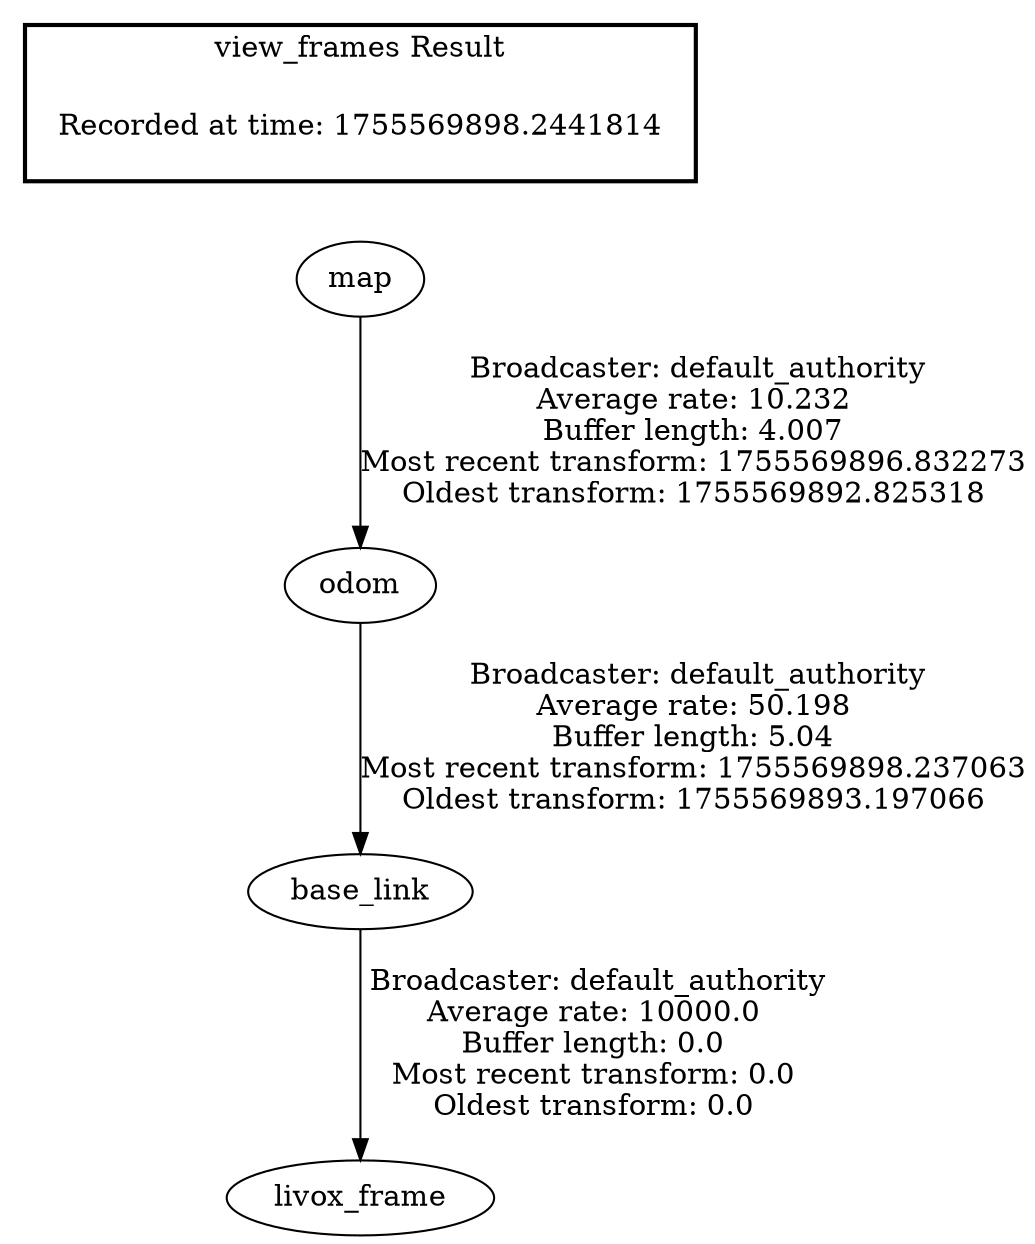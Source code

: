 digraph G {
"odom" -> "base_link"[label=" Broadcaster: default_authority\nAverage rate: 50.198\nBuffer length: 5.04\nMost recent transform: 1755569898.237063\nOldest transform: 1755569893.197066\n"];
"map" -> "odom"[label=" Broadcaster: default_authority\nAverage rate: 10.232\nBuffer length: 4.007\nMost recent transform: 1755569896.832273\nOldest transform: 1755569892.825318\n"];
"base_link" -> "livox_frame"[label=" Broadcaster: default_authority\nAverage rate: 10000.0\nBuffer length: 0.0\nMost recent transform: 0.0\nOldest transform: 0.0\n"];
edge [style=invis];
 subgraph cluster_legend { style=bold; color=black; label ="view_frames Result";
"Recorded at time: 1755569898.2441814"[ shape=plaintext ] ;
}->"map";
}